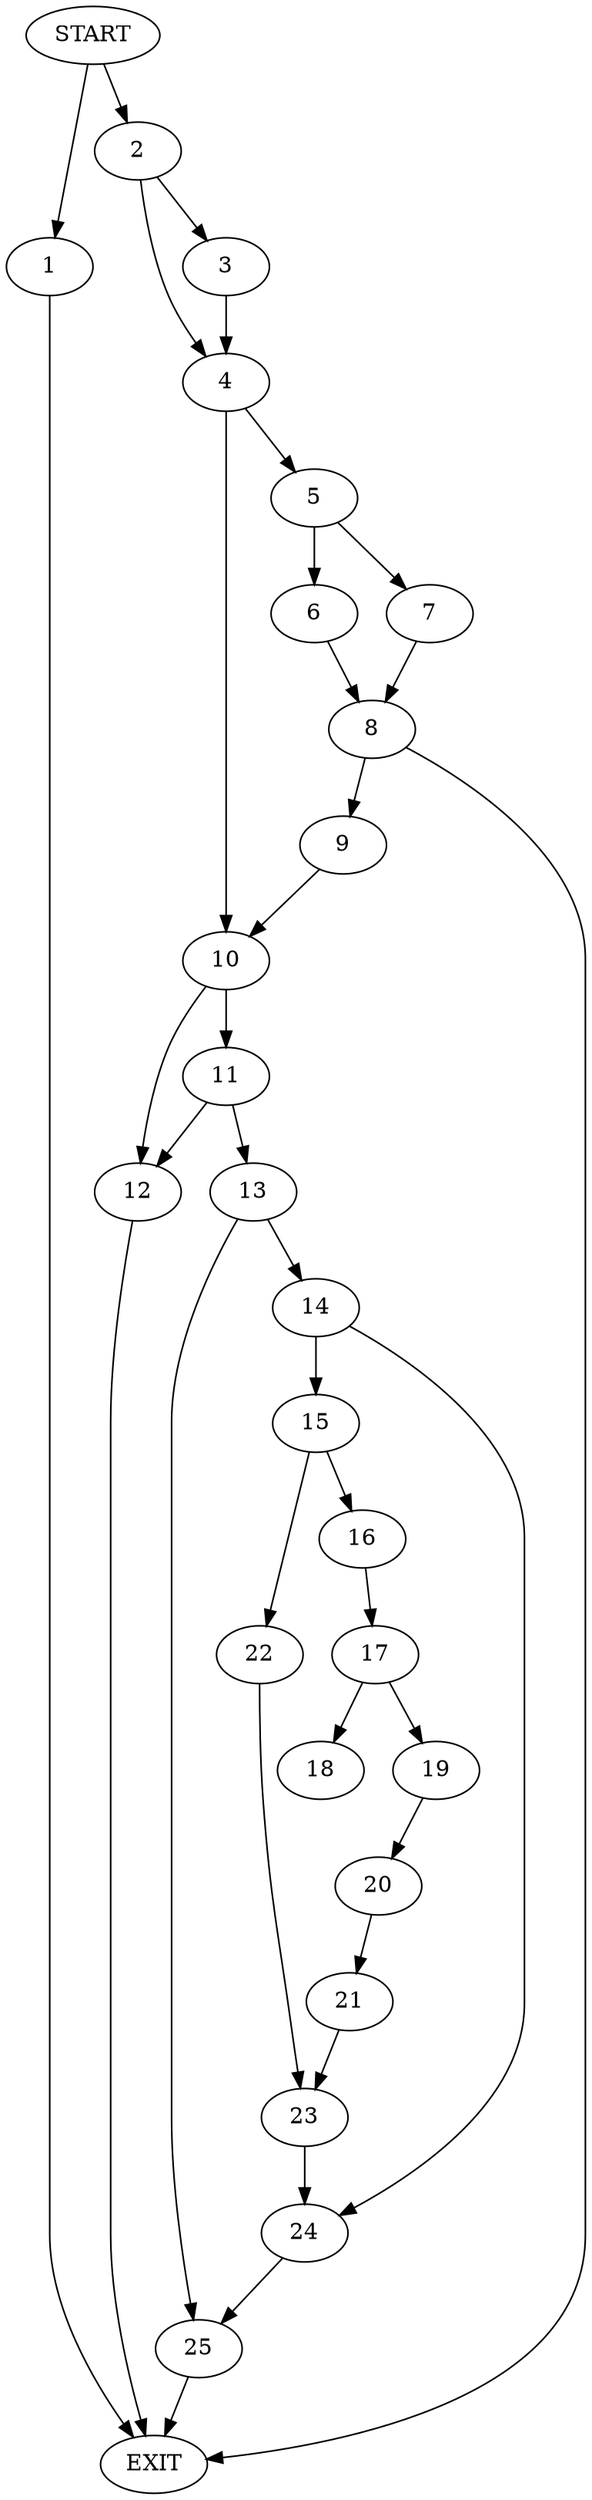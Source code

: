 digraph { 
0 [label="START"];
1;
2;
3;
4;
5;
6;
7;
8;
9;
10;
11;
12;
13;
14;
15;
16;
17;
18;
19;
20;
21;
22;
23;
24;
25;
26[label="EXIT"];
0 -> 2;
0 -> 1;
1 -> 26;
2 -> 4;
2 -> 3;
3 -> 4;
4 -> 5;
4 -> 10;
5 -> 6;
5 -> 7;
6 -> 8;
7 -> 8;
8 -> 26;
8 -> 9;
9 -> 10;
10 -> 12;
10 -> 11;
11 -> 12;
11 -> 13;
12 -> 26;
13 -> 14;
13 -> 25;
14 -> 15;
14 -> 24;
15 -> 16;
15 -> 22;
16 -> 17;
17 -> 19;
17 -> 18;
19 -> 20;
20 -> 21;
21 -> 23;
22 -> 23;
23 -> 24;
24 -> 25;
25 -> 26;
}